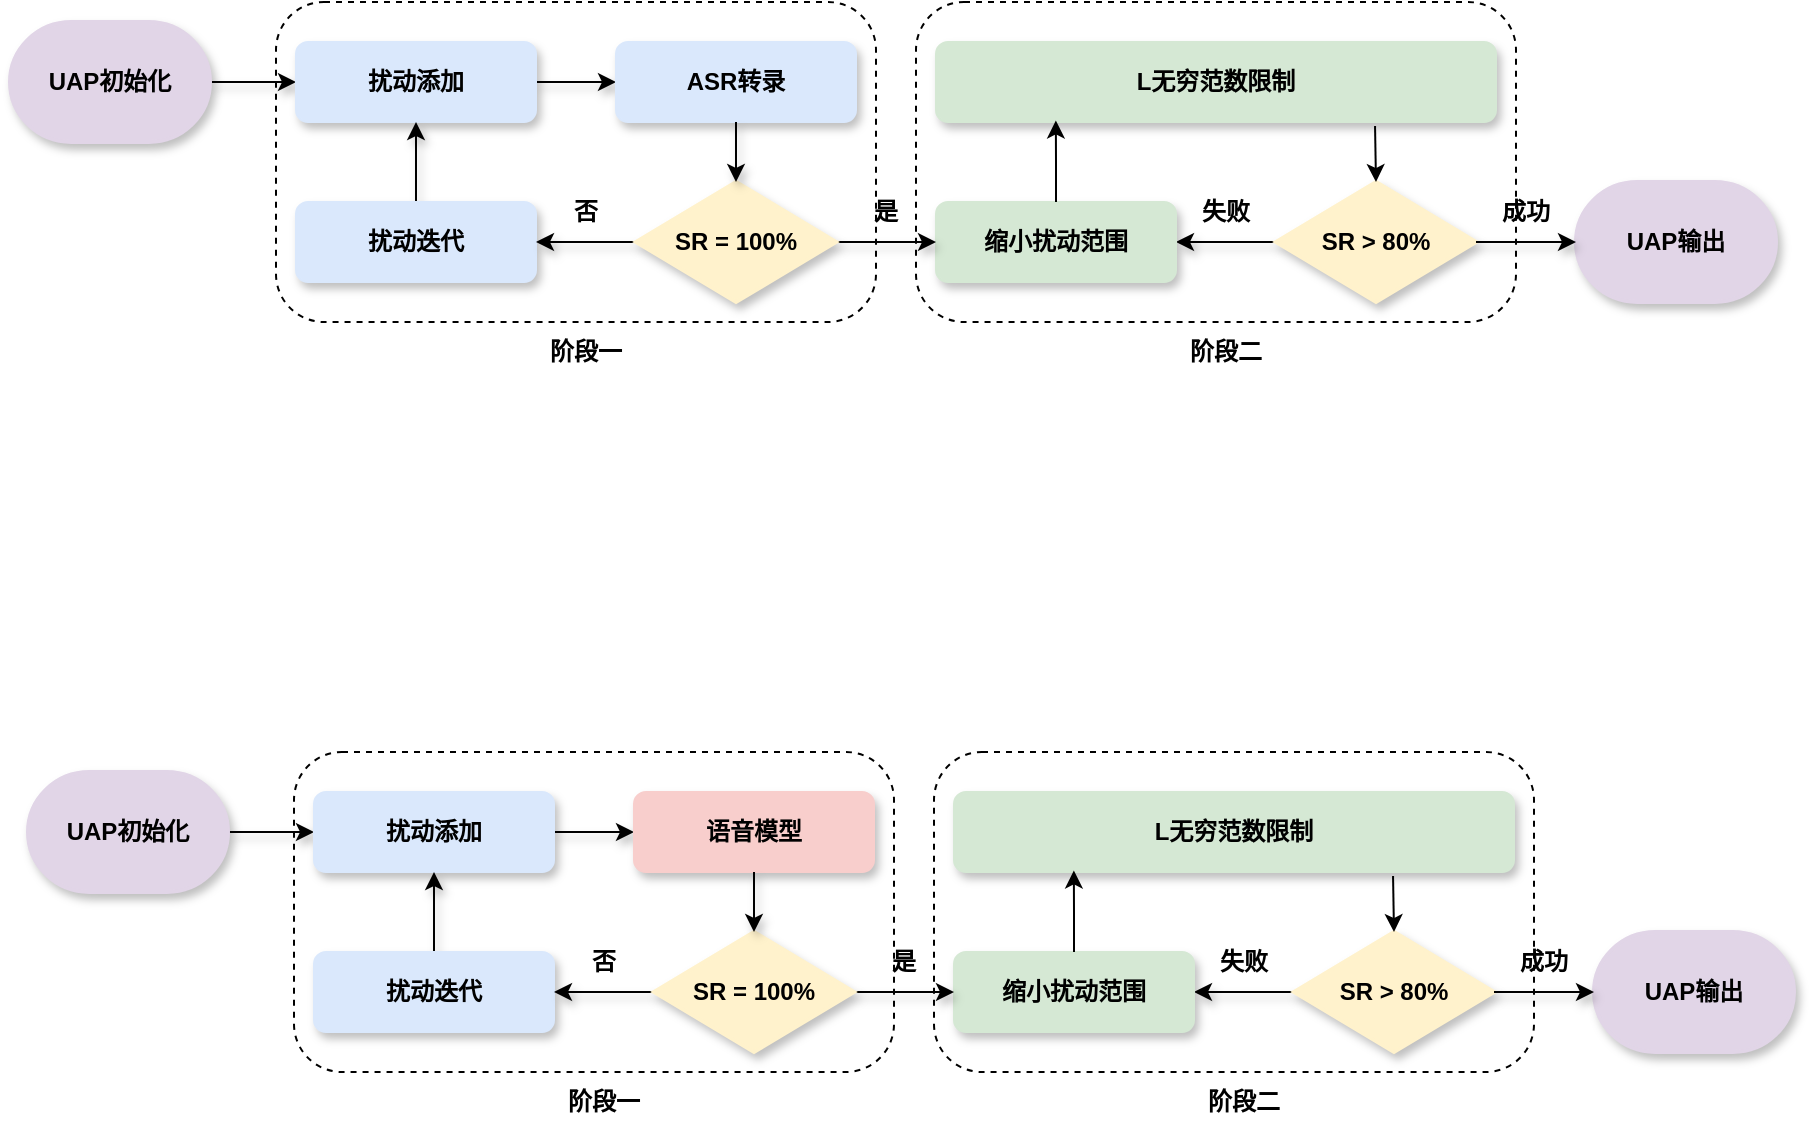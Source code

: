 <mxfile version="24.6.4" type="github">
  <diagram name="第 1 页" id="0LxmPnvrmMMGMxHu9FxR">
    <mxGraphModel dx="2021" dy="759" grid="0" gridSize="10" guides="1" tooltips="1" connect="1" arrows="1" fold="1" page="0" pageScale="1" pageWidth="827" pageHeight="1169" math="0" shadow="0">
      <root>
        <mxCell id="0" />
        <mxCell id="1" parent="0" />
        <mxCell id="Eouds0ThAzRM2J5gA6yW-36" value="" style="rounded=1;whiteSpace=wrap;html=1;fillColor=none;dashed=1;" parent="1" vertex="1">
          <mxGeometry x="40" y="290" width="300" height="160" as="geometry" />
        </mxCell>
        <mxCell id="EHkl3mMnivQZmPaQv9bq-1" value="L无穷范数限制" style="rounded=1;whiteSpace=wrap;html=1;fontStyle=1;fillColor=#D5E8D4;strokeColor=#D5E8D4;shadow=1;" parent="1" vertex="1">
          <mxGeometry x="50" y="310" width="280" height="40" as="geometry" />
        </mxCell>
        <mxCell id="Eouds0ThAzRM2J5gA6yW-35" value="" style="rounded=1;whiteSpace=wrap;html=1;fillColor=none;dashed=1;" parent="1" vertex="1">
          <mxGeometry x="-280" y="290" width="300" height="160" as="geometry" />
        </mxCell>
        <mxCell id="Eouds0ThAzRM2J5gA6yW-23" style="edgeStyle=orthogonalEdgeStyle;rounded=0;orthogonalLoop=1;jettySize=auto;html=1;exitX=0;exitY=0.5;exitDx=0;exitDy=0;exitPerimeter=0;entryX=1;entryY=0.5;entryDx=0;entryDy=0;fontStyle=1;shadow=1;" parent="1" source="fX8ZpNidz7TeA1vzOnIw-2" target="fX8ZpNidz7TeA1vzOnIw-3" edge="1">
          <mxGeometry relative="1" as="geometry" />
        </mxCell>
        <mxCell id="fX8ZpNidz7TeA1vzOnIw-2" value="SR &amp;gt; 80%" style="strokeWidth=2;html=1;shape=mxgraph.flowchart.decision;whiteSpace=wrap;fontStyle=1;fillColor=#FFF2CC;strokeColor=#FFF2CC;shadow=1;" parent="1" vertex="1">
          <mxGeometry x="220" y="380" width="100" height="60" as="geometry" />
        </mxCell>
        <mxCell id="fX8ZpNidz7TeA1vzOnIw-3" value="缩小扰动范围" style="rounded=1;whiteSpace=wrap;html=1;fontStyle=1;fillColor=#D5E8D4;strokeColor=#D5E8D4;shadow=1;" parent="1" vertex="1">
          <mxGeometry x="50" y="390" width="120" height="40" as="geometry" />
        </mxCell>
        <mxCell id="fX8ZpNidz7TeA1vzOnIw-8" value="UAP输出" style="strokeWidth=2;html=1;shape=mxgraph.flowchart.terminator;whiteSpace=wrap;fontStyle=1;fillColor=#E1D5E7;strokeColor=#E1D5E7;shadow=1;" parent="1" vertex="1">
          <mxGeometry x="370" y="380" width="100" height="60" as="geometry" />
        </mxCell>
        <mxCell id="fX8ZpNidz7TeA1vzOnIw-9" value="阶段二" style="text;html=1;align=center;verticalAlign=middle;whiteSpace=wrap;rounded=0;fontStyle=1;shadow=1;" parent="1" vertex="1">
          <mxGeometry x="170" y="450" width="50" height="30" as="geometry" />
        </mxCell>
        <mxCell id="Eouds0ThAzRM2J5gA6yW-6" style="edgeStyle=orthogonalEdgeStyle;rounded=0;orthogonalLoop=1;jettySize=auto;html=1;exitX=1;exitY=0.5;exitDx=0;exitDy=0;exitPerimeter=0;entryX=0;entryY=0.5;entryDx=0;entryDy=0;fontStyle=1;shadow=1;" parent="1" source="Eouds0ThAzRM2J5gA6yW-1" target="Eouds0ThAzRM2J5gA6yW-2" edge="1">
          <mxGeometry relative="1" as="geometry" />
        </mxCell>
        <mxCell id="Eouds0ThAzRM2J5gA6yW-1" value="UAP初始化" style="strokeWidth=2;html=1;shape=mxgraph.flowchart.terminator;whiteSpace=wrap;fontStyle=1;fillColor=#E1D5E7;strokeColor=#E1D5E7;shadow=1;" parent="1" vertex="1">
          <mxGeometry x="-413" y="300" width="100" height="60" as="geometry" />
        </mxCell>
        <mxCell id="Eouds0ThAzRM2J5gA6yW-12" style="edgeStyle=orthogonalEdgeStyle;rounded=0;orthogonalLoop=1;jettySize=auto;html=1;exitX=1;exitY=0.5;exitDx=0;exitDy=0;entryX=0;entryY=0.5;entryDx=0;entryDy=0;fontStyle=1;shadow=1;" parent="1" source="Eouds0ThAzRM2J5gA6yW-2" target="Eouds0ThAzRM2J5gA6yW-11" edge="1">
          <mxGeometry relative="1" as="geometry" />
        </mxCell>
        <mxCell id="Eouds0ThAzRM2J5gA6yW-2" value="扰动添加" style="rounded=1;whiteSpace=wrap;html=1;fontStyle=1;fillColor=#DAE8FC;strokeColor=#DAE8FC;shadow=1;" parent="1" vertex="1">
          <mxGeometry x="-270" y="310" width="120" height="40" as="geometry" />
        </mxCell>
        <mxCell id="Eouds0ThAzRM2J5gA6yW-10" style="edgeStyle=orthogonalEdgeStyle;rounded=0;orthogonalLoop=1;jettySize=auto;html=1;exitX=0.5;exitY=0;exitDx=0;exitDy=0;entryX=0.5;entryY=1;entryDx=0;entryDy=0;fontStyle=1;shadow=1;" parent="1" source="Eouds0ThAzRM2J5gA6yW-5" target="Eouds0ThAzRM2J5gA6yW-2" edge="1">
          <mxGeometry relative="1" as="geometry" />
        </mxCell>
        <mxCell id="Eouds0ThAzRM2J5gA6yW-5" value="扰动迭代" style="rounded=1;whiteSpace=wrap;html=1;fontStyle=1;fillColor=#DAE8FC;strokeColor=#DAE8FC;shadow=1;" parent="1" vertex="1">
          <mxGeometry x="-270" y="390" width="120" height="40" as="geometry" />
        </mxCell>
        <mxCell id="Eouds0ThAzRM2J5gA6yW-11" value="ASR转录" style="rounded=1;whiteSpace=wrap;html=1;fontStyle=1;fillColor=#DAE8FC;strokeColor=#DAE8FC;shadow=1;" parent="1" vertex="1">
          <mxGeometry x="-110" y="310" width="120" height="40" as="geometry" />
        </mxCell>
        <mxCell id="Eouds0ThAzRM2J5gA6yW-19" style="edgeStyle=orthogonalEdgeStyle;rounded=0;orthogonalLoop=1;jettySize=auto;html=1;exitX=1;exitY=0.5;exitDx=0;exitDy=0;exitPerimeter=0;entryX=0;entryY=0.5;entryDx=0;entryDy=0;fontStyle=1;shadow=1;" parent="1" source="Eouds0ThAzRM2J5gA6yW-14" target="fX8ZpNidz7TeA1vzOnIw-3" edge="1">
          <mxGeometry relative="1" as="geometry" />
        </mxCell>
        <mxCell id="Eouds0ThAzRM2J5gA6yW-34" style="edgeStyle=orthogonalEdgeStyle;rounded=0;orthogonalLoop=1;jettySize=auto;html=1;exitX=0;exitY=0.5;exitDx=0;exitDy=0;exitPerimeter=0;entryX=1;entryY=0.5;entryDx=0;entryDy=0;fontStyle=1;shadow=1;" parent="1" source="Eouds0ThAzRM2J5gA6yW-14" target="Eouds0ThAzRM2J5gA6yW-5" edge="1">
          <mxGeometry relative="1" as="geometry" />
        </mxCell>
        <mxCell id="Eouds0ThAzRM2J5gA6yW-14" value="SR = 100%" style="strokeWidth=2;html=1;shape=mxgraph.flowchart.decision;whiteSpace=wrap;fontStyle=1;fillColor=#FFF2CC;strokeColor=#FFF2CC;shadow=1;" parent="1" vertex="1">
          <mxGeometry x="-100" y="380" width="100" height="60" as="geometry" />
        </mxCell>
        <mxCell id="Eouds0ThAzRM2J5gA6yW-18" style="edgeStyle=orthogonalEdgeStyle;rounded=0;orthogonalLoop=1;jettySize=auto;html=1;exitX=0.5;exitY=1;exitDx=0;exitDy=0;entryX=0.5;entryY=0;entryDx=0;entryDy=0;entryPerimeter=0;fontStyle=1;shadow=1;" parent="1" source="Eouds0ThAzRM2J5gA6yW-11" target="Eouds0ThAzRM2J5gA6yW-14" edge="1">
          <mxGeometry relative="1" as="geometry" />
        </mxCell>
        <mxCell id="Eouds0ThAzRM2J5gA6yW-24" style="edgeStyle=orthogonalEdgeStyle;rounded=0;orthogonalLoop=1;jettySize=auto;html=1;exitX=1;exitY=0.5;exitDx=0;exitDy=0;exitPerimeter=0;entryX=0;entryY=0.5;entryDx=0;entryDy=0;entryPerimeter=0;fontStyle=1;shadow=1;" parent="1" source="fX8ZpNidz7TeA1vzOnIw-2" target="fX8ZpNidz7TeA1vzOnIw-8" edge="1">
          <mxGeometry relative="1" as="geometry" />
        </mxCell>
        <mxCell id="Eouds0ThAzRM2J5gA6yW-27" value="是" style="text;html=1;align=center;verticalAlign=middle;whiteSpace=wrap;rounded=0;fontStyle=1;shadow=1;" parent="1" vertex="1">
          <mxGeometry y="380" width="50" height="30" as="geometry" />
        </mxCell>
        <mxCell id="Eouds0ThAzRM2J5gA6yW-28" value="成功" style="text;html=1;align=center;verticalAlign=middle;whiteSpace=wrap;rounded=0;fontStyle=1;shadow=1;" parent="1" vertex="1">
          <mxGeometry x="320" y="380" width="50" height="30" as="geometry" />
        </mxCell>
        <mxCell id="Eouds0ThAzRM2J5gA6yW-29" value="阶段一" style="text;html=1;align=center;verticalAlign=middle;whiteSpace=wrap;rounded=0;fontStyle=1;shadow=1;" parent="1" vertex="1">
          <mxGeometry x="-150" y="450" width="50" height="30" as="geometry" />
        </mxCell>
        <mxCell id="Eouds0ThAzRM2J5gA6yW-30" value="失败" style="text;html=1;align=center;verticalAlign=middle;whiteSpace=wrap;rounded=0;fontStyle=1;shadow=1;" parent="1" vertex="1">
          <mxGeometry x="170" y="380" width="50" height="30" as="geometry" />
        </mxCell>
        <mxCell id="Eouds0ThAzRM2J5gA6yW-31" value="否" style="text;html=1;align=center;verticalAlign=middle;whiteSpace=wrap;rounded=0;fontStyle=1;shadow=1;" parent="1" vertex="1">
          <mxGeometry x="-150" y="380" width="50" height="30" as="geometry" />
        </mxCell>
        <mxCell id="EHkl3mMnivQZmPaQv9bq-4" style="edgeStyle=orthogonalEdgeStyle;rounded=0;orthogonalLoop=1;jettySize=auto;html=1;exitX=0.5;exitY=0;exitDx=0;exitDy=0;exitPerimeter=0;entryX=0.784;entryY=1.05;entryDx=0;entryDy=0;entryPerimeter=0;endArrow=none;endFill=0;startArrow=classic;startFill=1;" parent="1" source="fX8ZpNidz7TeA1vzOnIw-2" target="EHkl3mMnivQZmPaQv9bq-1" edge="1">
          <mxGeometry relative="1" as="geometry" />
        </mxCell>
        <mxCell id="EHkl3mMnivQZmPaQv9bq-6" style="edgeStyle=orthogonalEdgeStyle;rounded=0;orthogonalLoop=1;jettySize=auto;html=1;exitX=0.5;exitY=0;exitDx=0;exitDy=0;entryX=0.214;entryY=0.981;entryDx=0;entryDy=0;entryPerimeter=0;" parent="1" source="fX8ZpNidz7TeA1vzOnIw-3" target="EHkl3mMnivQZmPaQv9bq-1" edge="1">
          <mxGeometry relative="1" as="geometry" />
        </mxCell>
        <mxCell id="Rbe_MxFNcPh8CgFw6qs9-1" value="" style="rounded=1;whiteSpace=wrap;html=1;fillColor=none;dashed=1;" vertex="1" parent="1">
          <mxGeometry x="49" y="665" width="300" height="160" as="geometry" />
        </mxCell>
        <mxCell id="Rbe_MxFNcPh8CgFw6qs9-2" value="L无穷范数限制" style="rounded=1;whiteSpace=wrap;html=1;fontStyle=1;fillColor=#D5E8D4;strokeColor=#D5E8D4;shadow=1;" vertex="1" parent="1">
          <mxGeometry x="59" y="685" width="280" height="40" as="geometry" />
        </mxCell>
        <mxCell id="Rbe_MxFNcPh8CgFw6qs9-3" value="" style="rounded=1;whiteSpace=wrap;html=1;fillColor=none;dashed=1;" vertex="1" parent="1">
          <mxGeometry x="-271" y="665" width="300" height="160" as="geometry" />
        </mxCell>
        <mxCell id="Rbe_MxFNcPh8CgFw6qs9-4" style="edgeStyle=orthogonalEdgeStyle;rounded=0;orthogonalLoop=1;jettySize=auto;html=1;exitX=0;exitY=0.5;exitDx=0;exitDy=0;exitPerimeter=0;entryX=1;entryY=0.5;entryDx=0;entryDy=0;fontStyle=1;shadow=1;" edge="1" parent="1" source="Rbe_MxFNcPh8CgFw6qs9-5" target="Rbe_MxFNcPh8CgFw6qs9-6">
          <mxGeometry relative="1" as="geometry" />
        </mxCell>
        <mxCell id="Rbe_MxFNcPh8CgFw6qs9-5" value="SR &amp;gt; 80%" style="strokeWidth=2;html=1;shape=mxgraph.flowchart.decision;whiteSpace=wrap;fontStyle=1;fillColor=#FFF2CC;strokeColor=#FFF2CC;shadow=1;" vertex="1" parent="1">
          <mxGeometry x="229" y="755" width="100" height="60" as="geometry" />
        </mxCell>
        <mxCell id="Rbe_MxFNcPh8CgFw6qs9-6" value="缩小扰动范围" style="rounded=1;whiteSpace=wrap;html=1;fontStyle=1;fillColor=#D5E8D4;strokeColor=#D5E8D4;shadow=1;" vertex="1" parent="1">
          <mxGeometry x="59" y="765" width="120" height="40" as="geometry" />
        </mxCell>
        <mxCell id="Rbe_MxFNcPh8CgFw6qs9-7" value="UAP输出" style="strokeWidth=2;html=1;shape=mxgraph.flowchart.terminator;whiteSpace=wrap;fontStyle=1;fillColor=#E1D5E7;strokeColor=#E1D5E7;shadow=1;" vertex="1" parent="1">
          <mxGeometry x="379" y="755" width="100" height="60" as="geometry" />
        </mxCell>
        <mxCell id="Rbe_MxFNcPh8CgFw6qs9-8" value="阶段二" style="text;html=1;align=center;verticalAlign=middle;whiteSpace=wrap;rounded=0;fontStyle=1;shadow=1;" vertex="1" parent="1">
          <mxGeometry x="179" y="825" width="50" height="30" as="geometry" />
        </mxCell>
        <mxCell id="Rbe_MxFNcPh8CgFw6qs9-9" style="edgeStyle=orthogonalEdgeStyle;rounded=0;orthogonalLoop=1;jettySize=auto;html=1;exitX=1;exitY=0.5;exitDx=0;exitDy=0;exitPerimeter=0;entryX=0;entryY=0.5;entryDx=0;entryDy=0;fontStyle=1;shadow=1;" edge="1" parent="1" source="Rbe_MxFNcPh8CgFw6qs9-10" target="Rbe_MxFNcPh8CgFw6qs9-12">
          <mxGeometry relative="1" as="geometry" />
        </mxCell>
        <mxCell id="Rbe_MxFNcPh8CgFw6qs9-10" value="UAP初始化" style="strokeWidth=2;html=1;shape=mxgraph.flowchart.terminator;whiteSpace=wrap;fontStyle=1;fillColor=#E1D5E7;strokeColor=#E1D5E7;shadow=1;" vertex="1" parent="1">
          <mxGeometry x="-404" y="675" width="100" height="60" as="geometry" />
        </mxCell>
        <mxCell id="Rbe_MxFNcPh8CgFw6qs9-11" style="edgeStyle=orthogonalEdgeStyle;rounded=0;orthogonalLoop=1;jettySize=auto;html=1;exitX=1;exitY=0.5;exitDx=0;exitDy=0;entryX=0;entryY=0.5;entryDx=0;entryDy=0;fontStyle=1;shadow=1;" edge="1" parent="1" source="Rbe_MxFNcPh8CgFw6qs9-12" target="Rbe_MxFNcPh8CgFw6qs9-15">
          <mxGeometry relative="1" as="geometry" />
        </mxCell>
        <mxCell id="Rbe_MxFNcPh8CgFw6qs9-12" value="扰动添加" style="rounded=1;whiteSpace=wrap;html=1;fontStyle=1;fillColor=#DAE8FC;strokeColor=#DAE8FC;shadow=1;" vertex="1" parent="1">
          <mxGeometry x="-261" y="685" width="120" height="40" as="geometry" />
        </mxCell>
        <mxCell id="Rbe_MxFNcPh8CgFw6qs9-13" style="edgeStyle=orthogonalEdgeStyle;rounded=0;orthogonalLoop=1;jettySize=auto;html=1;exitX=0.5;exitY=0;exitDx=0;exitDy=0;entryX=0.5;entryY=1;entryDx=0;entryDy=0;fontStyle=1;shadow=1;" edge="1" parent="1" source="Rbe_MxFNcPh8CgFw6qs9-14" target="Rbe_MxFNcPh8CgFw6qs9-12">
          <mxGeometry relative="1" as="geometry" />
        </mxCell>
        <mxCell id="Rbe_MxFNcPh8CgFw6qs9-14" value="扰动迭代" style="rounded=1;whiteSpace=wrap;html=1;fontStyle=1;fillColor=#DAE8FC;strokeColor=#DAE8FC;shadow=1;" vertex="1" parent="1">
          <mxGeometry x="-261" y="765" width="120" height="40" as="geometry" />
        </mxCell>
        <mxCell id="Rbe_MxFNcPh8CgFw6qs9-15" value="语音模型" style="rounded=1;whiteSpace=wrap;html=1;fontStyle=1;fillColor=#F8CECC;strokeColor=#F8CECC;shadow=1;" vertex="1" parent="1">
          <mxGeometry x="-101" y="685" width="120" height="40" as="geometry" />
        </mxCell>
        <mxCell id="Rbe_MxFNcPh8CgFw6qs9-16" style="edgeStyle=orthogonalEdgeStyle;rounded=0;orthogonalLoop=1;jettySize=auto;html=1;exitX=1;exitY=0.5;exitDx=0;exitDy=0;exitPerimeter=0;entryX=0;entryY=0.5;entryDx=0;entryDy=0;fontStyle=1;shadow=1;" edge="1" parent="1" source="Rbe_MxFNcPh8CgFw6qs9-18" target="Rbe_MxFNcPh8CgFw6qs9-6">
          <mxGeometry relative="1" as="geometry" />
        </mxCell>
        <mxCell id="Rbe_MxFNcPh8CgFw6qs9-17" style="edgeStyle=orthogonalEdgeStyle;rounded=0;orthogonalLoop=1;jettySize=auto;html=1;exitX=0;exitY=0.5;exitDx=0;exitDy=0;exitPerimeter=0;entryX=1;entryY=0.5;entryDx=0;entryDy=0;fontStyle=1;shadow=1;" edge="1" parent="1" source="Rbe_MxFNcPh8CgFw6qs9-18" target="Rbe_MxFNcPh8CgFw6qs9-14">
          <mxGeometry relative="1" as="geometry" />
        </mxCell>
        <mxCell id="Rbe_MxFNcPh8CgFw6qs9-18" value="SR = 100%" style="strokeWidth=2;html=1;shape=mxgraph.flowchart.decision;whiteSpace=wrap;fontStyle=1;fillColor=#FFF2CC;strokeColor=#FFF2CC;shadow=1;" vertex="1" parent="1">
          <mxGeometry x="-91" y="755" width="100" height="60" as="geometry" />
        </mxCell>
        <mxCell id="Rbe_MxFNcPh8CgFw6qs9-19" style="edgeStyle=orthogonalEdgeStyle;rounded=0;orthogonalLoop=1;jettySize=auto;html=1;exitX=0.5;exitY=1;exitDx=0;exitDy=0;entryX=0.5;entryY=0;entryDx=0;entryDy=0;entryPerimeter=0;fontStyle=1;shadow=1;" edge="1" parent="1" source="Rbe_MxFNcPh8CgFw6qs9-15" target="Rbe_MxFNcPh8CgFw6qs9-18">
          <mxGeometry relative="1" as="geometry" />
        </mxCell>
        <mxCell id="Rbe_MxFNcPh8CgFw6qs9-20" style="edgeStyle=orthogonalEdgeStyle;rounded=0;orthogonalLoop=1;jettySize=auto;html=1;exitX=1;exitY=0.5;exitDx=0;exitDy=0;exitPerimeter=0;entryX=0;entryY=0.5;entryDx=0;entryDy=0;entryPerimeter=0;fontStyle=1;shadow=1;" edge="1" parent="1" source="Rbe_MxFNcPh8CgFw6qs9-5" target="Rbe_MxFNcPh8CgFw6qs9-7">
          <mxGeometry relative="1" as="geometry" />
        </mxCell>
        <mxCell id="Rbe_MxFNcPh8CgFw6qs9-21" value="是" style="text;html=1;align=center;verticalAlign=middle;whiteSpace=wrap;rounded=0;fontStyle=1;shadow=1;" vertex="1" parent="1">
          <mxGeometry x="9" y="755" width="50" height="30" as="geometry" />
        </mxCell>
        <mxCell id="Rbe_MxFNcPh8CgFw6qs9-22" value="成功" style="text;html=1;align=center;verticalAlign=middle;whiteSpace=wrap;rounded=0;fontStyle=1;shadow=1;" vertex="1" parent="1">
          <mxGeometry x="329" y="755" width="50" height="30" as="geometry" />
        </mxCell>
        <mxCell id="Rbe_MxFNcPh8CgFw6qs9-23" value="阶段一" style="text;html=1;align=center;verticalAlign=middle;whiteSpace=wrap;rounded=0;fontStyle=1;shadow=1;" vertex="1" parent="1">
          <mxGeometry x="-141" y="825" width="50" height="30" as="geometry" />
        </mxCell>
        <mxCell id="Rbe_MxFNcPh8CgFw6qs9-24" value="失败" style="text;html=1;align=center;verticalAlign=middle;whiteSpace=wrap;rounded=0;fontStyle=1;shadow=1;" vertex="1" parent="1">
          <mxGeometry x="179" y="755" width="50" height="30" as="geometry" />
        </mxCell>
        <mxCell id="Rbe_MxFNcPh8CgFw6qs9-25" value="否" style="text;html=1;align=center;verticalAlign=middle;whiteSpace=wrap;rounded=0;fontStyle=1;shadow=1;" vertex="1" parent="1">
          <mxGeometry x="-141" y="755" width="50" height="30" as="geometry" />
        </mxCell>
        <mxCell id="Rbe_MxFNcPh8CgFw6qs9-26" style="edgeStyle=orthogonalEdgeStyle;rounded=0;orthogonalLoop=1;jettySize=auto;html=1;exitX=0.5;exitY=0;exitDx=0;exitDy=0;exitPerimeter=0;entryX=0.784;entryY=1.05;entryDx=0;entryDy=0;entryPerimeter=0;endArrow=none;endFill=0;startArrow=classic;startFill=1;" edge="1" parent="1" source="Rbe_MxFNcPh8CgFw6qs9-5" target="Rbe_MxFNcPh8CgFw6qs9-2">
          <mxGeometry relative="1" as="geometry" />
        </mxCell>
        <mxCell id="Rbe_MxFNcPh8CgFw6qs9-27" style="edgeStyle=orthogonalEdgeStyle;rounded=0;orthogonalLoop=1;jettySize=auto;html=1;exitX=0.5;exitY=0;exitDx=0;exitDy=0;entryX=0.214;entryY=0.981;entryDx=0;entryDy=0;entryPerimeter=0;" edge="1" parent="1" source="Rbe_MxFNcPh8CgFw6qs9-6" target="Rbe_MxFNcPh8CgFw6qs9-2">
          <mxGeometry relative="1" as="geometry" />
        </mxCell>
      </root>
    </mxGraphModel>
  </diagram>
</mxfile>
